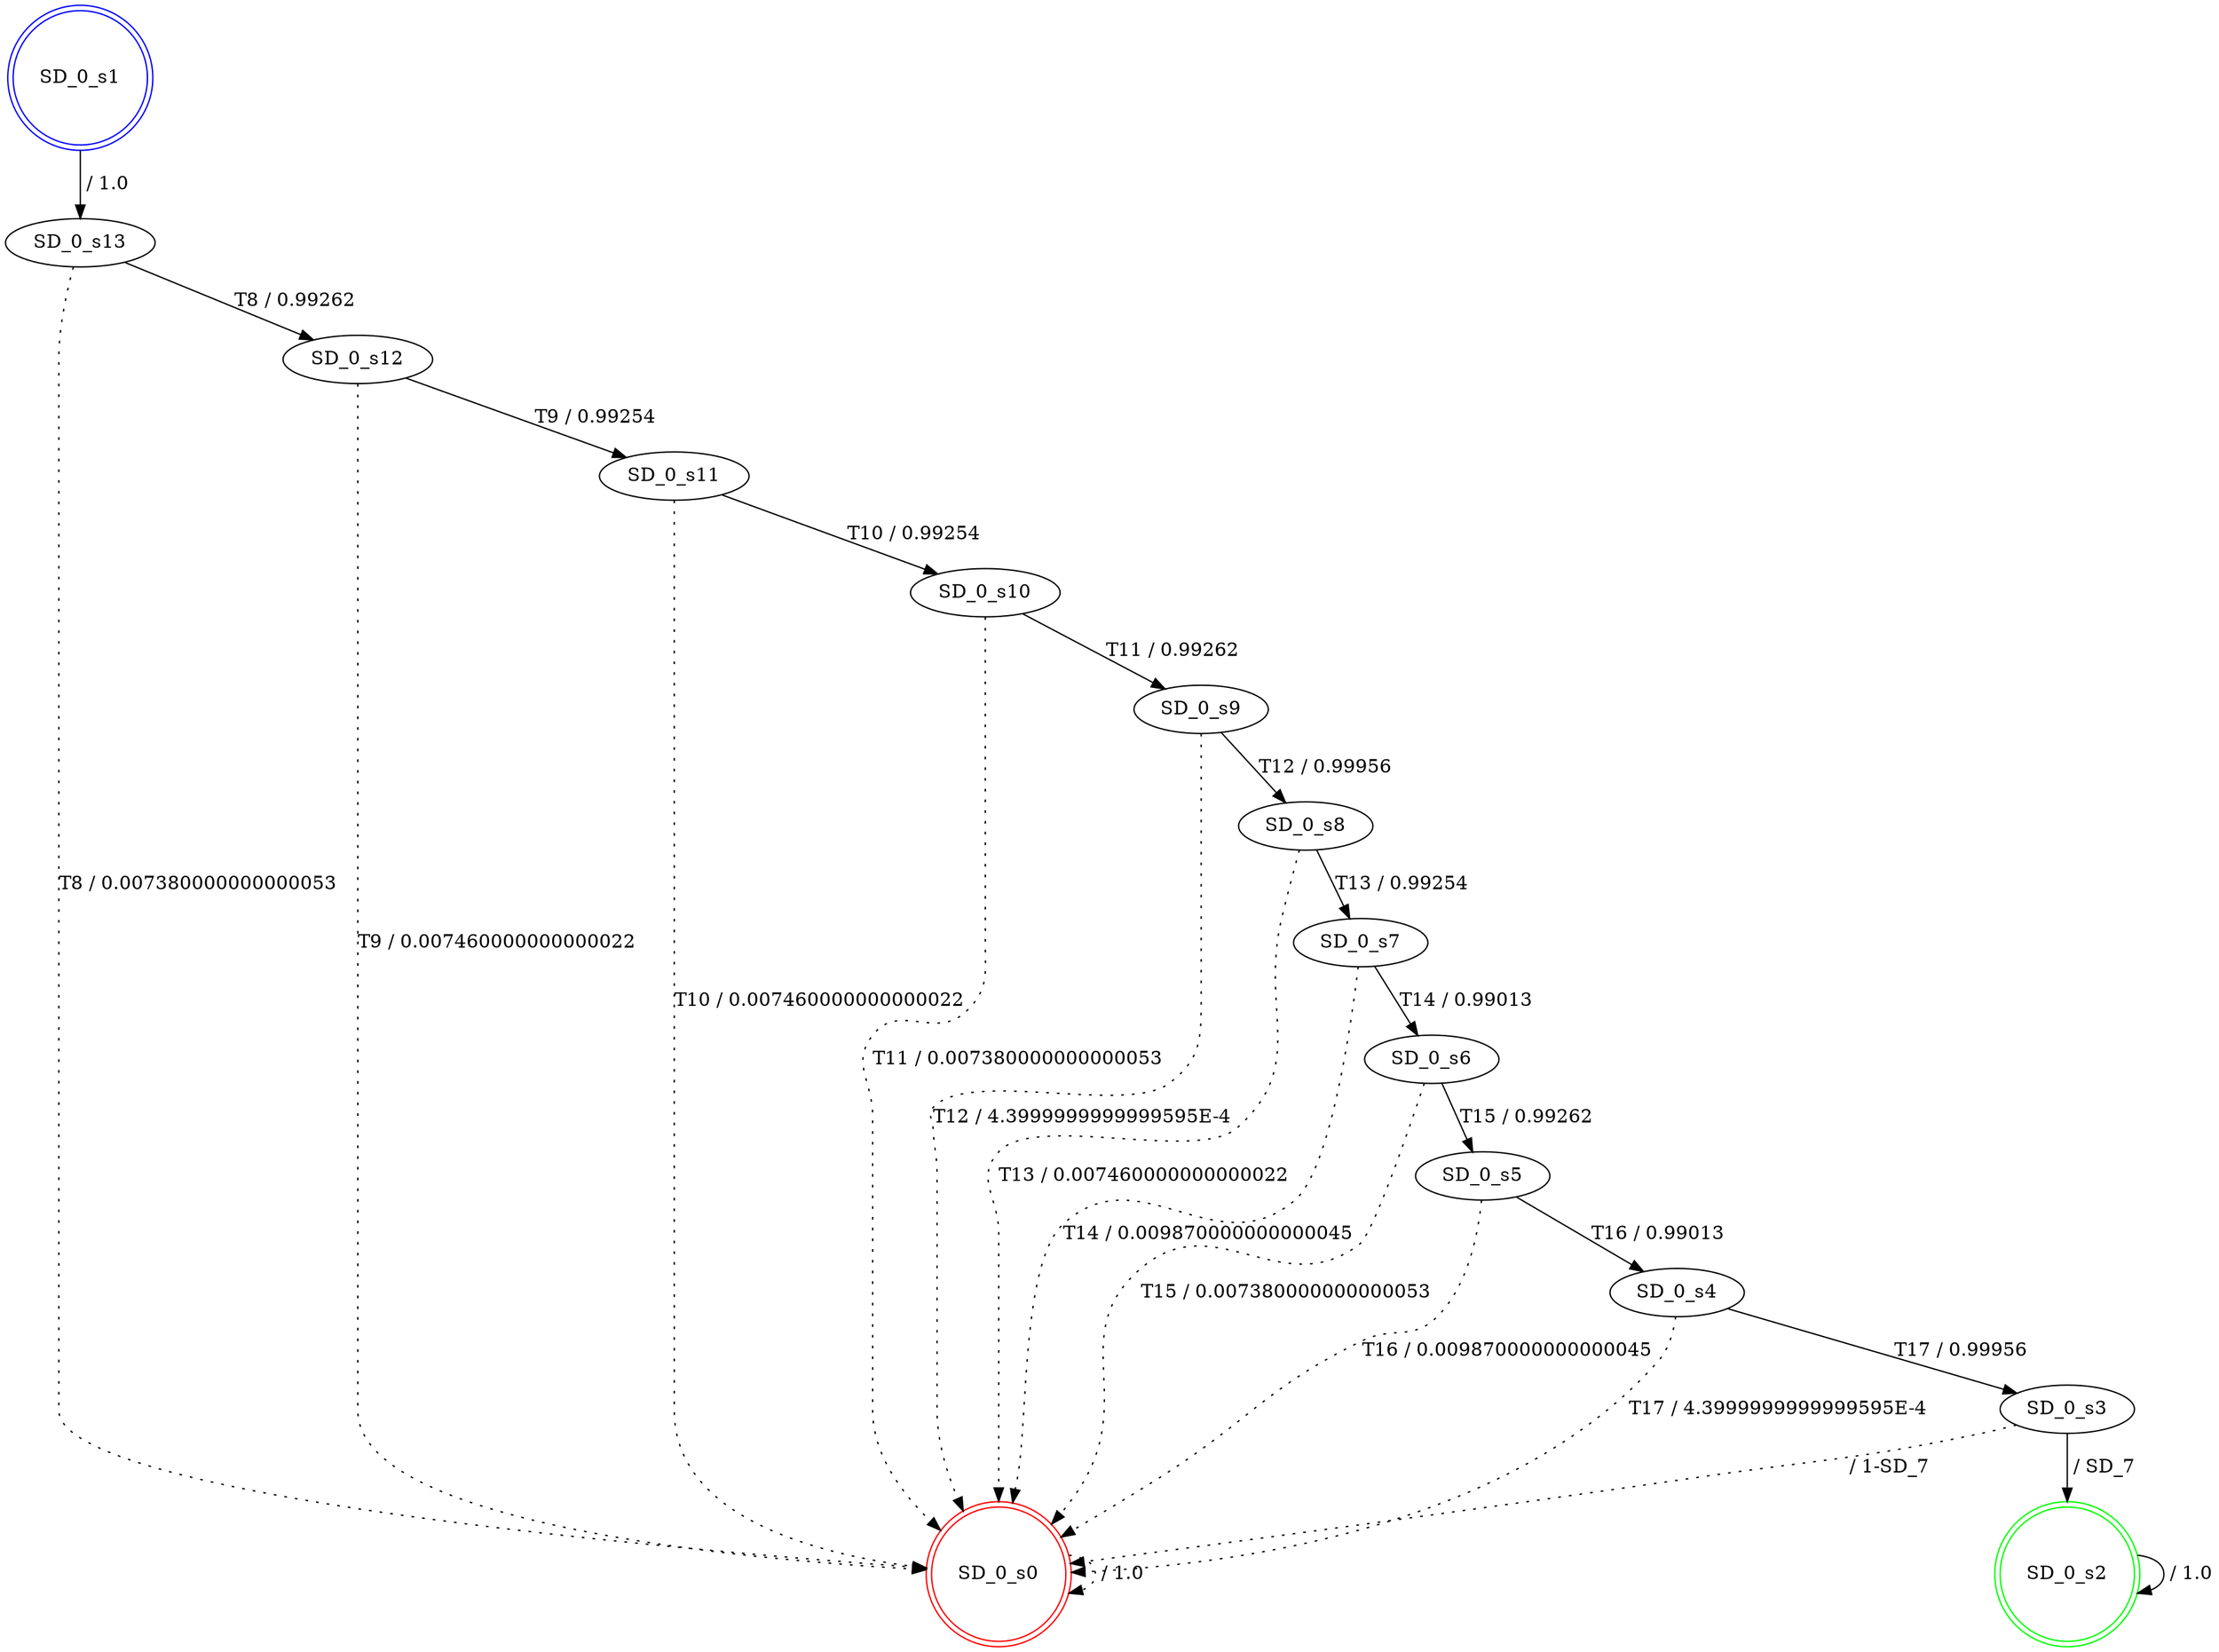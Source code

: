 digraph graphname {
SD_0_s0 [label="SD_0_s0",color=red,shape=doublecircle ];
SD_0_s1 [label="SD_0_s1",color=blue,shape=doublecircle ];
SD_0_s2 [label="SD_0_s2",color=green,shape=doublecircle ];
SD_0_s3 [label="SD_0_s3" ];
SD_0_s4 [label="SD_0_s4" ];
SD_0_s5 [label="SD_0_s5" ];
SD_0_s6 [label="SD_0_s6" ];
SD_0_s7 [label="SD_0_s7" ];
SD_0_s8 [label="SD_0_s8" ];
SD_0_s9 [label="SD_0_s9" ];
SD_0_s10 [label="SD_0_s10" ];
SD_0_s11 [label="SD_0_s11" ];
SD_0_s12 [label="SD_0_s12" ];
SD_0_s13 [label="SD_0_s13" ];
SD_0_s0 -> SD_0_s0 [label=" / 1.0", style=dotted];
SD_0_s1 -> SD_0_s13 [label=" / 1.0"];
SD_0_s2 -> SD_0_s2 [label=" / 1.0"];
SD_0_s3 -> SD_0_s2 [label=" / SD_7"];
SD_0_s3 -> SD_0_s0 [label=" / 1-SD_7", style=dotted];
SD_0_s4 -> SD_0_s3 [label="T17 / 0.99956"];
SD_0_s4 -> SD_0_s0 [label="T17 / 4.3999999999999595E-4", style=dotted];
SD_0_s5 -> SD_0_s4 [label="T16 / 0.99013"];
SD_0_s5 -> SD_0_s0 [label="T16 / 0.009870000000000045", style=dotted];
SD_0_s6 -> SD_0_s5 [label="T15 / 0.99262"];
SD_0_s6 -> SD_0_s0 [label="T15 / 0.007380000000000053", style=dotted];
SD_0_s7 -> SD_0_s6 [label="T14 / 0.99013"];
SD_0_s7 -> SD_0_s0 [label="T14 / 0.009870000000000045", style=dotted];
SD_0_s8 -> SD_0_s7 [label="T13 / 0.99254"];
SD_0_s8 -> SD_0_s0 [label="T13 / 0.007460000000000022", style=dotted];
SD_0_s9 -> SD_0_s8 [label="T12 / 0.99956"];
SD_0_s9 -> SD_0_s0 [label="T12 / 4.3999999999999595E-4", style=dotted];
SD_0_s10 -> SD_0_s9 [label="T11 / 0.99262"];
SD_0_s10 -> SD_0_s0 [label="T11 / 0.007380000000000053", style=dotted];
SD_0_s11 -> SD_0_s10 [label="T10 / 0.99254"];
SD_0_s11 -> SD_0_s0 [label="T10 / 0.007460000000000022", style=dotted];
SD_0_s12 -> SD_0_s11 [label="T9 / 0.99254"];
SD_0_s12 -> SD_0_s0 [label="T9 / 0.007460000000000022", style=dotted];
SD_0_s13 -> SD_0_s12 [label="T8 / 0.99262"];
SD_0_s13 -> SD_0_s0 [label="T8 / 0.007380000000000053", style=dotted];
}